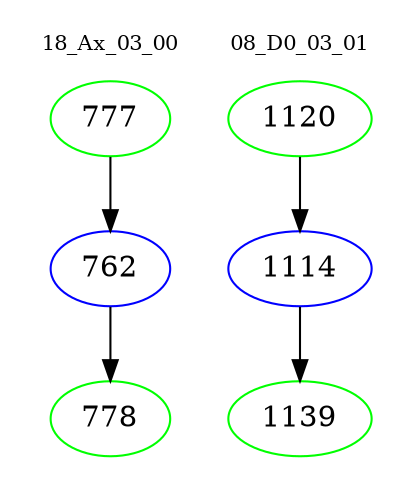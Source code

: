 digraph{
subgraph cluster_0 {
color = white
label = "18_Ax_03_00";
fontsize=10;
T0_777 [label="777", color="green"]
T0_777 -> T0_762 [color="black"]
T0_762 [label="762", color="blue"]
T0_762 -> T0_778 [color="black"]
T0_778 [label="778", color="green"]
}
subgraph cluster_1 {
color = white
label = "08_D0_03_01";
fontsize=10;
T1_1120 [label="1120", color="green"]
T1_1120 -> T1_1114 [color="black"]
T1_1114 [label="1114", color="blue"]
T1_1114 -> T1_1139 [color="black"]
T1_1139 [label="1139", color="green"]
}
}
